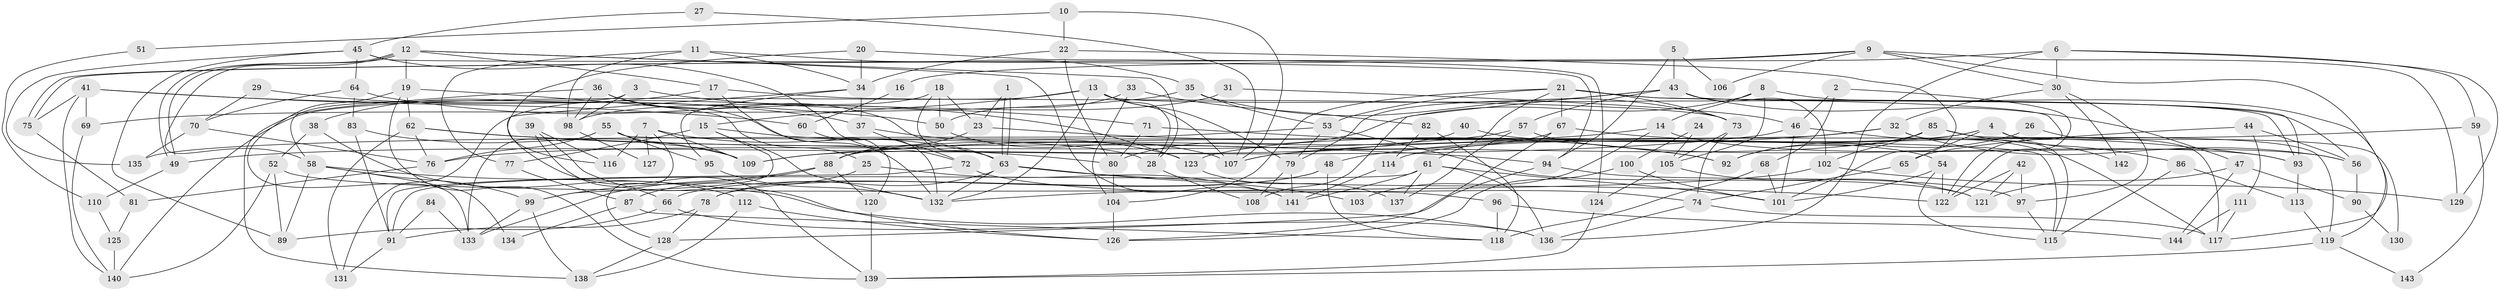 // Generated by graph-tools (version 1.1) at 2025/36/03/09/25 02:36:10]
// undirected, 144 vertices, 288 edges
graph export_dot {
graph [start="1"]
  node [color=gray90,style=filled];
  1;
  2;
  3;
  4;
  5;
  6;
  7;
  8;
  9;
  10;
  11;
  12;
  13;
  14;
  15;
  16;
  17;
  18;
  19;
  20;
  21;
  22;
  23;
  24;
  25;
  26;
  27;
  28;
  29;
  30;
  31;
  32;
  33;
  34;
  35;
  36;
  37;
  38;
  39;
  40;
  41;
  42;
  43;
  44;
  45;
  46;
  47;
  48;
  49;
  50;
  51;
  52;
  53;
  54;
  55;
  56;
  57;
  58;
  59;
  60;
  61;
  62;
  63;
  64;
  65;
  66;
  67;
  68;
  69;
  70;
  71;
  72;
  73;
  74;
  75;
  76;
  77;
  78;
  79;
  80;
  81;
  82;
  83;
  84;
  85;
  86;
  87;
  88;
  89;
  90;
  91;
  92;
  93;
  94;
  95;
  96;
  97;
  98;
  99;
  100;
  101;
  102;
  103;
  104;
  105;
  106;
  107;
  108;
  109;
  110;
  111;
  112;
  113;
  114;
  115;
  116;
  117;
  118;
  119;
  120;
  121;
  122;
  123;
  124;
  125;
  126;
  127;
  128;
  129;
  130;
  131;
  132;
  133;
  134;
  135;
  136;
  137;
  138;
  139;
  140;
  141;
  142;
  143;
  144;
  1 -- 23;
  1 -- 63;
  1 -- 63;
  2 -- 122;
  2 -- 46;
  2 -- 68;
  3 -- 98;
  3 -- 58;
  3 -- 71;
  4 -- 114;
  4 -- 123;
  4 -- 65;
  4 -- 130;
  4 -- 142;
  5 -- 94;
  5 -- 43;
  5 -- 106;
  6 -- 129;
  6 -- 136;
  6 -- 16;
  6 -- 30;
  6 -- 59;
  7 -- 109;
  7 -- 63;
  7 -- 116;
  7 -- 127;
  7 -- 128;
  8 -- 119;
  8 -- 80;
  8 -- 14;
  8 -- 105;
  9 -- 75;
  9 -- 75;
  9 -- 30;
  9 -- 106;
  9 -- 117;
  9 -- 129;
  10 -- 107;
  10 -- 22;
  10 -- 51;
  11 -- 34;
  11 -- 35;
  11 -- 77;
  11 -- 98;
  12 -- 17;
  12 -- 49;
  12 -- 49;
  12 -- 19;
  12 -- 28;
  12 -- 58;
  12 -- 141;
  13 -- 28;
  13 -- 93;
  13 -- 15;
  13 -- 79;
  13 -- 107;
  13 -- 132;
  13 -- 140;
  14 -- 56;
  14 -- 103;
  14 -- 109;
  15 -- 132;
  15 -- 28;
  15 -- 77;
  15 -- 99;
  16 -- 60;
  17 -- 73;
  17 -- 120;
  17 -- 38;
  18 -- 63;
  18 -- 23;
  18 -- 50;
  18 -- 131;
  19 -- 133;
  19 -- 25;
  19 -- 62;
  19 -- 139;
  20 -- 116;
  20 -- 124;
  20 -- 34;
  21 -- 73;
  21 -- 61;
  21 -- 53;
  21 -- 56;
  21 -- 67;
  21 -- 104;
  21 -- 122;
  22 -- 101;
  22 -- 34;
  22 -- 80;
  23 -- 88;
  23 -- 92;
  24 -- 100;
  24 -- 105;
  25 -- 141;
  25 -- 87;
  26 -- 117;
  26 -- 92;
  27 -- 45;
  27 -- 107;
  28 -- 108;
  29 -- 70;
  29 -- 37;
  30 -- 97;
  30 -- 32;
  30 -- 142;
  31 -- 46;
  31 -- 98;
  32 -- 88;
  32 -- 48;
  32 -- 56;
  32 -- 115;
  33 -- 50;
  33 -- 104;
  33 -- 82;
  34 -- 95;
  34 -- 37;
  34 -- 139;
  35 -- 53;
  35 -- 73;
  35 -- 69;
  36 -- 63;
  36 -- 138;
  36 -- 98;
  36 -- 132;
  37 -- 72;
  37 -- 123;
  38 -- 52;
  38 -- 112;
  39 -- 66;
  39 -- 126;
  39 -- 116;
  40 -- 109;
  40 -- 54;
  41 -- 69;
  41 -- 50;
  41 -- 60;
  41 -- 75;
  41 -- 140;
  42 -- 122;
  42 -- 97;
  42 -- 121;
  43 -- 108;
  43 -- 93;
  43 -- 47;
  43 -- 57;
  43 -- 79;
  43 -- 102;
  44 -- 111;
  44 -- 56;
  44 -- 65;
  45 -- 89;
  45 -- 72;
  45 -- 64;
  45 -- 94;
  45 -- 135;
  46 -- 117;
  46 -- 101;
  46 -- 49;
  47 -- 121;
  47 -- 90;
  47 -- 144;
  48 -- 118;
  48 -- 66;
  48 -- 78;
  49 -- 110;
  50 -- 107;
  51 -- 110;
  52 -- 89;
  52 -- 140;
  52 -- 96;
  53 -- 79;
  53 -- 121;
  53 -- 135;
  54 -- 122;
  54 -- 115;
  54 -- 101;
  55 -- 76;
  55 -- 109;
  55 -- 95;
  55 -- 115;
  55 -- 133;
  56 -- 90;
  57 -- 76;
  57 -- 93;
  57 -- 137;
  58 -- 99;
  58 -- 89;
  58 -- 134;
  58 -- 136;
  59 -- 107;
  59 -- 143;
  60 -- 132;
  61 -- 91;
  61 -- 141;
  61 -- 101;
  61 -- 136;
  61 -- 137;
  62 -- 94;
  62 -- 76;
  62 -- 80;
  62 -- 131;
  63 -- 132;
  63 -- 78;
  63 -- 103;
  63 -- 122;
  64 -- 123;
  64 -- 70;
  64 -- 83;
  65 -- 74;
  66 -- 136;
  66 -- 89;
  67 -- 126;
  67 -- 88;
  67 -- 93;
  68 -- 101;
  68 -- 118;
  69 -- 140;
  70 -- 135;
  70 -- 76;
  71 -- 80;
  71 -- 92;
  72 -- 74;
  72 -- 91;
  73 -- 74;
  73 -- 105;
  74 -- 136;
  74 -- 117;
  75 -- 81;
  76 -- 81;
  77 -- 87;
  78 -- 91;
  78 -- 128;
  79 -- 108;
  79 -- 141;
  80 -- 104;
  81 -- 125;
  82 -- 118;
  82 -- 114;
  83 -- 91;
  83 -- 109;
  84 -- 133;
  84 -- 91;
  85 -- 119;
  85 -- 102;
  85 -- 86;
  85 -- 92;
  85 -- 107;
  86 -- 115;
  86 -- 113;
  87 -- 118;
  87 -- 134;
  88 -- 133;
  88 -- 99;
  88 -- 120;
  90 -- 130;
  91 -- 131;
  93 -- 113;
  94 -- 128;
  94 -- 97;
  95 -- 132;
  96 -- 118;
  96 -- 144;
  97 -- 115;
  98 -- 127;
  99 -- 133;
  99 -- 138;
  100 -- 101;
  100 -- 126;
  102 -- 132;
  102 -- 129;
  104 -- 126;
  105 -- 121;
  105 -- 124;
  110 -- 125;
  111 -- 144;
  111 -- 117;
  112 -- 138;
  112 -- 126;
  113 -- 119;
  114 -- 141;
  119 -- 139;
  119 -- 143;
  120 -- 139;
  123 -- 137;
  124 -- 139;
  125 -- 140;
  128 -- 138;
}

